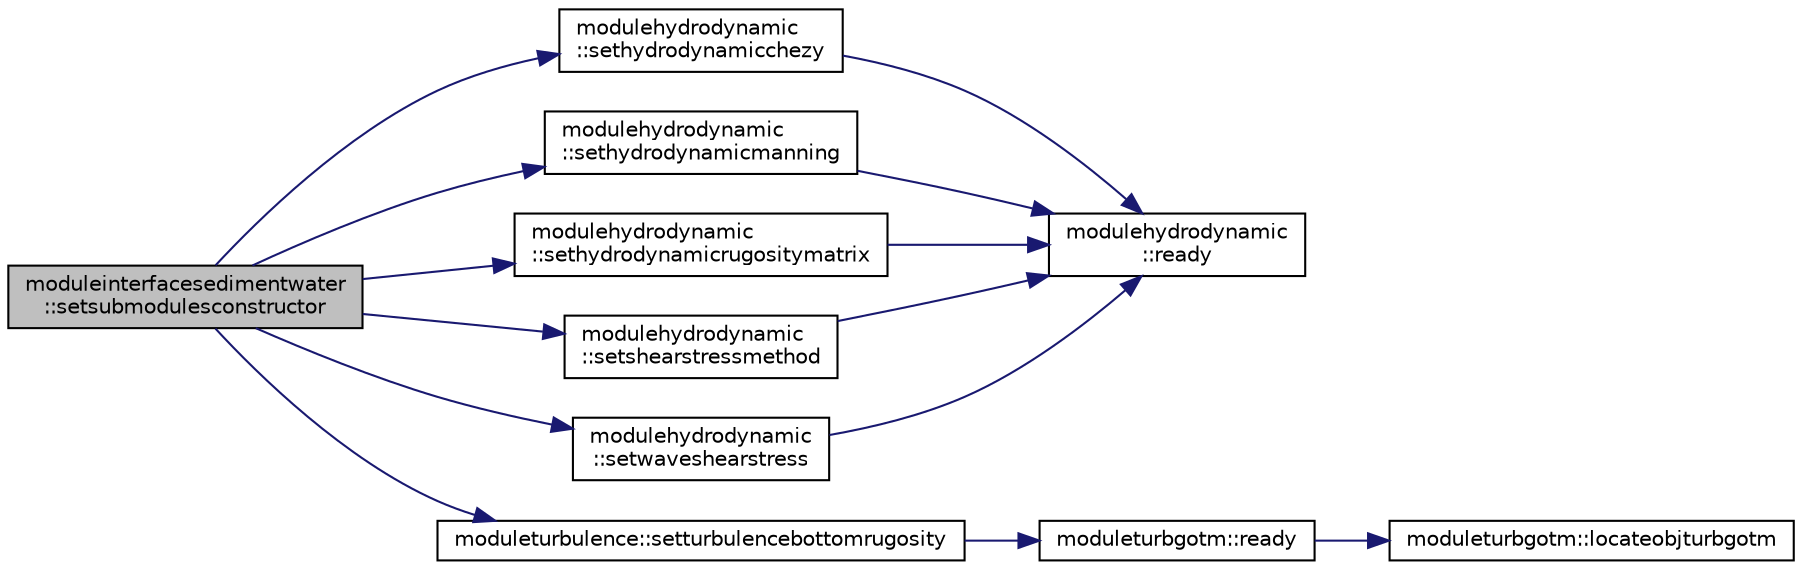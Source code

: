 digraph "moduleinterfacesedimentwater::setsubmodulesconstructor"
{
 // LATEX_PDF_SIZE
  edge [fontname="Helvetica",fontsize="10",labelfontname="Helvetica",labelfontsize="10"];
  node [fontname="Helvetica",fontsize="10",shape=record];
  rankdir="LR";
  Node1 [label="moduleinterfacesedimentwater\l::setsubmodulesconstructor",height=0.2,width=0.4,color="black", fillcolor="grey75", style="filled", fontcolor="black",tooltip=" "];
  Node1 -> Node2 [color="midnightblue",fontsize="10",style="solid",fontname="Helvetica"];
  Node2 [label="modulehydrodynamic\l::sethydrodynamicchezy",height=0.2,width=0.4,color="black", fillcolor="white", style="filled",URL="$namespacemodulehydrodynamic.html#aa753ccba1fb48238465631f89ecd8cb6",tooltip=" "];
  Node2 -> Node3 [color="midnightblue",fontsize="10",style="solid",fontname="Helvetica"];
  Node3 [label="modulehydrodynamic\l::ready",height=0.2,width=0.4,color="black", fillcolor="white", style="filled",URL="$namespacemodulehydrodynamic.html#a541821548a44af36e71f5eddedae890e",tooltip=" "];
  Node1 -> Node4 [color="midnightblue",fontsize="10",style="solid",fontname="Helvetica"];
  Node4 [label="modulehydrodynamic\l::sethydrodynamicmanning",height=0.2,width=0.4,color="black", fillcolor="white", style="filled",URL="$namespacemodulehydrodynamic.html#afcbe369a4cc8b78bc18a290f3e05a412",tooltip=" "];
  Node4 -> Node3 [color="midnightblue",fontsize="10",style="solid",fontname="Helvetica"];
  Node1 -> Node5 [color="midnightblue",fontsize="10",style="solid",fontname="Helvetica"];
  Node5 [label="modulehydrodynamic\l::sethydrodynamicrugositymatrix",height=0.2,width=0.4,color="black", fillcolor="white", style="filled",URL="$namespacemodulehydrodynamic.html#abf6161f88fc2f65b07d9f8764a501633",tooltip=" "];
  Node5 -> Node3 [color="midnightblue",fontsize="10",style="solid",fontname="Helvetica"];
  Node1 -> Node6 [color="midnightblue",fontsize="10",style="solid",fontname="Helvetica"];
  Node6 [label="modulehydrodynamic\l::setshearstressmethod",height=0.2,width=0.4,color="black", fillcolor="white", style="filled",URL="$namespacemodulehydrodynamic.html#abc0b4b19014469e3102675a4dbffe103",tooltip=" "];
  Node6 -> Node3 [color="midnightblue",fontsize="10",style="solid",fontname="Helvetica"];
  Node1 -> Node7 [color="midnightblue",fontsize="10",style="solid",fontname="Helvetica"];
  Node7 [label="moduleturbulence::setturbulencebottomrugosity",height=0.2,width=0.4,color="black", fillcolor="white", style="filled",URL="$namespacemoduleturbulence.html#a9df29956676b28634ce0733aa108c62e",tooltip=" "];
  Node7 -> Node8 [color="midnightblue",fontsize="10",style="solid",fontname="Helvetica"];
  Node8 [label="moduleturbgotm::ready",height=0.2,width=0.4,color="black", fillcolor="white", style="filled",URL="$namespacemoduleturbgotm.html#a8b59a232d6c61837f14e169cef43d695",tooltip=" "];
  Node8 -> Node9 [color="midnightblue",fontsize="10",style="solid",fontname="Helvetica"];
  Node9 [label="moduleturbgotm::locateobjturbgotm",height=0.2,width=0.4,color="black", fillcolor="white", style="filled",URL="$namespacemoduleturbgotm.html#a2445ccc2c59cf2ae892fd78dda123a3d",tooltip=" "];
  Node1 -> Node10 [color="midnightblue",fontsize="10",style="solid",fontname="Helvetica"];
  Node10 [label="modulehydrodynamic\l::setwaveshearstress",height=0.2,width=0.4,color="black", fillcolor="white", style="filled",URL="$namespacemodulehydrodynamic.html#a820fb4f4565d7dc61e2cfa6517a1390f",tooltip=" "];
  Node10 -> Node3 [color="midnightblue",fontsize="10",style="solid",fontname="Helvetica"];
}
